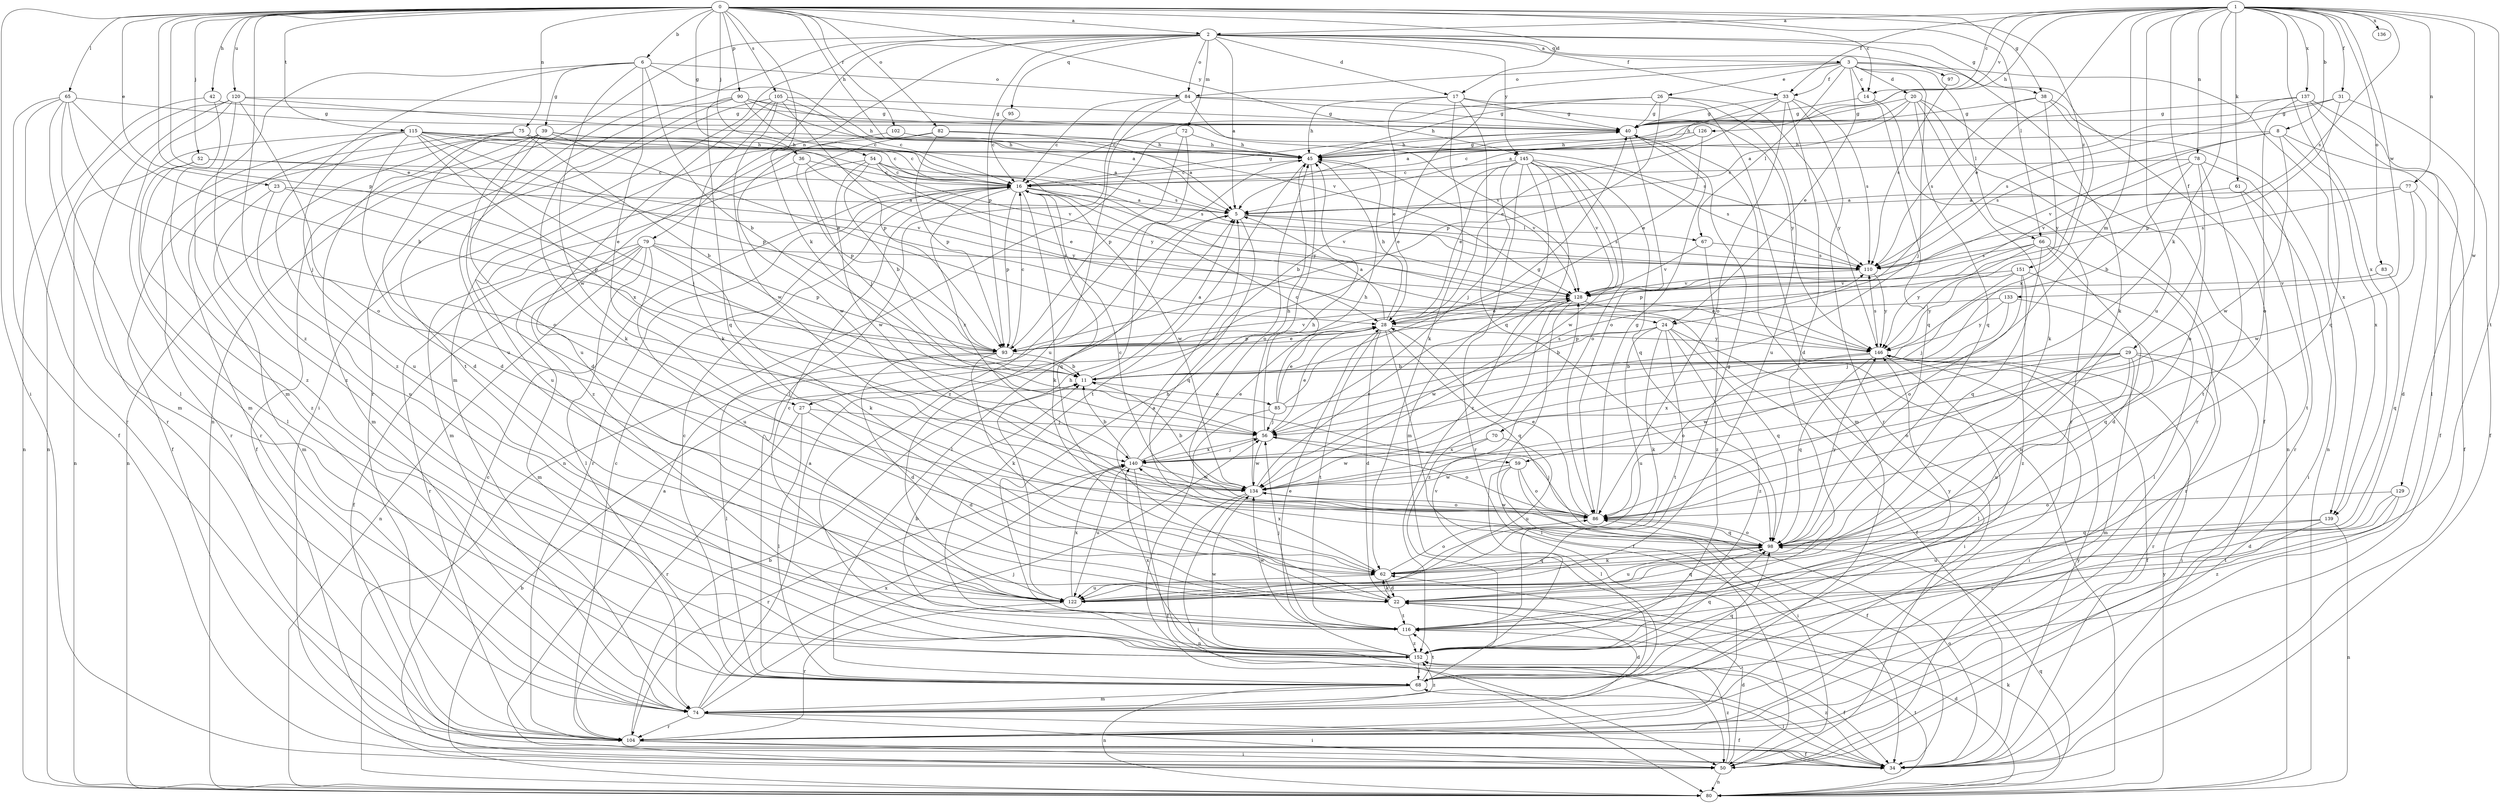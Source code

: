 strict digraph  {
0;
1;
2;
3;
5;
6;
8;
11;
14;
16;
17;
20;
22;
23;
24;
26;
27;
28;
29;
31;
33;
34;
36;
38;
39;
40;
42;
45;
50;
52;
54;
56;
59;
61;
62;
65;
66;
67;
68;
70;
72;
74;
75;
77;
78;
79;
80;
82;
83;
84;
85;
86;
90;
93;
95;
97;
98;
102;
104;
105;
110;
115;
116;
120;
122;
126;
128;
129;
133;
134;
136;
137;
139;
140;
145;
146;
151;
152;
0 -> 2  [label=a];
0 -> 6  [label=b];
0 -> 14  [label=c];
0 -> 17  [label=d];
0 -> 23  [label=e];
0 -> 24  [label=e];
0 -> 36  [label=g];
0 -> 38  [label=g];
0 -> 42  [label=h];
0 -> 45  [label=h];
0 -> 50  [label=i];
0 -> 52  [label=j];
0 -> 54  [label=j];
0 -> 59  [label=k];
0 -> 65  [label=l];
0 -> 66  [label=l];
0 -> 75  [label=n];
0 -> 82  [label=o];
0 -> 90  [label=p];
0 -> 93  [label=p];
0 -> 102  [label=r];
0 -> 105  [label=s];
0 -> 115  [label=t];
0 -> 120  [label=u];
0 -> 145  [label=y];
0 -> 151  [label=z];
0 -> 152  [label=z];
1 -> 2  [label=a];
1 -> 8  [label=b];
1 -> 14  [label=c];
1 -> 24  [label=e];
1 -> 29  [label=f];
1 -> 31  [label=f];
1 -> 33  [label=f];
1 -> 45  [label=h];
1 -> 59  [label=k];
1 -> 61  [label=k];
1 -> 70  [label=m];
1 -> 77  [label=n];
1 -> 78  [label=n];
1 -> 83  [label=o];
1 -> 110  [label=s];
1 -> 116  [label=t];
1 -> 122  [label=u];
1 -> 126  [label=v];
1 -> 129  [label=w];
1 -> 133  [label=w];
1 -> 136  [label=x];
1 -> 137  [label=x];
1 -> 139  [label=x];
2 -> 3  [label=a];
2 -> 5  [label=a];
2 -> 17  [label=d];
2 -> 33  [label=f];
2 -> 38  [label=g];
2 -> 50  [label=i];
2 -> 62  [label=k];
2 -> 72  [label=m];
2 -> 74  [label=m];
2 -> 79  [label=n];
2 -> 80  [label=n];
2 -> 84  [label=o];
2 -> 93  [label=p];
2 -> 95  [label=q];
2 -> 97  [label=q];
2 -> 104  [label=r];
2 -> 145  [label=y];
3 -> 14  [label=c];
3 -> 20  [label=d];
3 -> 24  [label=e];
3 -> 26  [label=e];
3 -> 27  [label=e];
3 -> 33  [label=f];
3 -> 34  [label=f];
3 -> 56  [label=j];
3 -> 66  [label=l];
3 -> 67  [label=l];
3 -> 84  [label=o];
3 -> 139  [label=x];
5 -> 67  [label=l];
5 -> 68  [label=l];
5 -> 98  [label=q];
5 -> 110  [label=s];
6 -> 11  [label=b];
6 -> 27  [label=e];
6 -> 39  [label=g];
6 -> 74  [label=m];
6 -> 84  [label=o];
6 -> 128  [label=v];
6 -> 134  [label=w];
6 -> 152  [label=z];
8 -> 34  [label=f];
8 -> 45  [label=h];
8 -> 110  [label=s];
8 -> 128  [label=v];
8 -> 134  [label=w];
8 -> 139  [label=x];
11 -> 5  [label=a];
11 -> 85  [label=o];
14 -> 40  [label=g];
14 -> 98  [label=q];
14 -> 104  [label=r];
16 -> 5  [label=a];
16 -> 40  [label=g];
16 -> 62  [label=k];
16 -> 93  [label=p];
16 -> 98  [label=q];
16 -> 104  [label=r];
16 -> 128  [label=v];
16 -> 134  [label=w];
16 -> 140  [label=x];
17 -> 28  [label=e];
17 -> 40  [label=g];
17 -> 45  [label=h];
17 -> 62  [label=k];
17 -> 80  [label=n];
17 -> 98  [label=q];
20 -> 5  [label=a];
20 -> 40  [label=g];
20 -> 45  [label=h];
20 -> 62  [label=k];
20 -> 80  [label=n];
20 -> 98  [label=q];
20 -> 104  [label=r];
22 -> 5  [label=a];
22 -> 62  [label=k];
22 -> 98  [label=q];
22 -> 116  [label=t];
23 -> 5  [label=a];
23 -> 74  [label=m];
23 -> 93  [label=p];
23 -> 122  [label=u];
24 -> 11  [label=b];
24 -> 50  [label=i];
24 -> 62  [label=k];
24 -> 93  [label=p];
24 -> 98  [label=q];
24 -> 116  [label=t];
24 -> 122  [label=u];
24 -> 152  [label=z];
26 -> 16  [label=c];
26 -> 40  [label=g];
26 -> 45  [label=h];
26 -> 93  [label=p];
26 -> 122  [label=u];
26 -> 146  [label=y];
27 -> 22  [label=d];
27 -> 56  [label=j];
27 -> 68  [label=l];
27 -> 104  [label=r];
28 -> 5  [label=a];
28 -> 22  [label=d];
28 -> 34  [label=f];
28 -> 45  [label=h];
28 -> 93  [label=p];
28 -> 98  [label=q];
28 -> 116  [label=t];
28 -> 146  [label=y];
29 -> 11  [label=b];
29 -> 50  [label=i];
29 -> 74  [label=m];
29 -> 86  [label=o];
29 -> 104  [label=r];
29 -> 122  [label=u];
29 -> 134  [label=w];
29 -> 140  [label=x];
31 -> 34  [label=f];
31 -> 40  [label=g];
31 -> 93  [label=p];
31 -> 110  [label=s];
33 -> 5  [label=a];
33 -> 22  [label=d];
33 -> 28  [label=e];
33 -> 40  [label=g];
33 -> 86  [label=o];
33 -> 104  [label=r];
33 -> 110  [label=s];
34 -> 68  [label=l];
34 -> 86  [label=o];
34 -> 146  [label=y];
34 -> 152  [label=z];
36 -> 16  [label=c];
36 -> 93  [label=p];
36 -> 122  [label=u];
36 -> 146  [label=y];
38 -> 40  [label=g];
38 -> 80  [label=n];
38 -> 110  [label=s];
38 -> 140  [label=x];
38 -> 146  [label=y];
39 -> 16  [label=c];
39 -> 22  [label=d];
39 -> 28  [label=e];
39 -> 34  [label=f];
39 -> 45  [label=h];
39 -> 74  [label=m];
39 -> 80  [label=n];
39 -> 86  [label=o];
40 -> 45  [label=h];
40 -> 74  [label=m];
40 -> 86  [label=o];
42 -> 40  [label=g];
42 -> 80  [label=n];
42 -> 152  [label=z];
45 -> 16  [label=c];
45 -> 40  [label=g];
45 -> 86  [label=o];
45 -> 116  [label=t];
45 -> 128  [label=v];
50 -> 5  [label=a];
50 -> 16  [label=c];
50 -> 22  [label=d];
50 -> 80  [label=n];
50 -> 152  [label=z];
52 -> 16  [label=c];
52 -> 68  [label=l];
52 -> 128  [label=v];
52 -> 152  [label=z];
54 -> 11  [label=b];
54 -> 16  [label=c];
54 -> 28  [label=e];
54 -> 74  [label=m];
54 -> 110  [label=s];
54 -> 134  [label=w];
54 -> 146  [label=y];
56 -> 28  [label=e];
56 -> 45  [label=h];
56 -> 86  [label=o];
56 -> 134  [label=w];
56 -> 140  [label=x];
59 -> 34  [label=f];
59 -> 50  [label=i];
59 -> 68  [label=l];
59 -> 86  [label=o];
59 -> 134  [label=w];
61 -> 5  [label=a];
61 -> 50  [label=i];
61 -> 116  [label=t];
62 -> 22  [label=d];
62 -> 86  [label=o];
62 -> 98  [label=q];
62 -> 122  [label=u];
62 -> 140  [label=x];
65 -> 11  [label=b];
65 -> 34  [label=f];
65 -> 40  [label=g];
65 -> 56  [label=j];
65 -> 68  [label=l];
65 -> 74  [label=m];
65 -> 104  [label=r];
66 -> 22  [label=d];
66 -> 93  [label=p];
66 -> 98  [label=q];
66 -> 104  [label=r];
66 -> 110  [label=s];
66 -> 146  [label=y];
67 -> 110  [label=s];
67 -> 128  [label=v];
67 -> 152  [label=z];
68 -> 16  [label=c];
68 -> 74  [label=m];
68 -> 80  [label=n];
68 -> 98  [label=q];
68 -> 116  [label=t];
68 -> 128  [label=v];
70 -> 122  [label=u];
70 -> 134  [label=w];
70 -> 140  [label=x];
72 -> 45  [label=h];
72 -> 80  [label=n];
72 -> 93  [label=p];
72 -> 152  [label=z];
74 -> 5  [label=a];
74 -> 22  [label=d];
74 -> 34  [label=f];
74 -> 50  [label=i];
74 -> 56  [label=j];
74 -> 104  [label=r];
74 -> 140  [label=x];
74 -> 152  [label=z];
75 -> 11  [label=b];
75 -> 16  [label=c];
75 -> 22  [label=d];
75 -> 34  [label=f];
75 -> 45  [label=h];
75 -> 104  [label=r];
75 -> 146  [label=y];
77 -> 5  [label=a];
77 -> 22  [label=d];
77 -> 110  [label=s];
77 -> 134  [label=w];
78 -> 11  [label=b];
78 -> 16  [label=c];
78 -> 86  [label=o];
78 -> 104  [label=r];
78 -> 116  [label=t];
78 -> 128  [label=v];
79 -> 34  [label=f];
79 -> 62  [label=k];
79 -> 68  [label=l];
79 -> 74  [label=m];
79 -> 80  [label=n];
79 -> 93  [label=p];
79 -> 104  [label=r];
79 -> 110  [label=s];
79 -> 122  [label=u];
80 -> 11  [label=b];
80 -> 22  [label=d];
80 -> 62  [label=k];
80 -> 98  [label=q];
80 -> 116  [label=t];
80 -> 146  [label=y];
82 -> 5  [label=a];
82 -> 45  [label=h];
82 -> 56  [label=j];
82 -> 93  [label=p];
82 -> 152  [label=z];
83 -> 98  [label=q];
83 -> 128  [label=v];
84 -> 16  [label=c];
84 -> 40  [label=g];
84 -> 68  [label=l];
84 -> 122  [label=u];
84 -> 128  [label=v];
84 -> 146  [label=y];
85 -> 16  [label=c];
85 -> 28  [label=e];
85 -> 40  [label=g];
85 -> 50  [label=i];
85 -> 56  [label=j];
85 -> 110  [label=s];
86 -> 16  [label=c];
86 -> 28  [label=e];
86 -> 40  [label=g];
86 -> 56  [label=j];
86 -> 98  [label=q];
86 -> 134  [label=w];
90 -> 5  [label=a];
90 -> 16  [label=c];
90 -> 40  [label=g];
90 -> 62  [label=k];
90 -> 98  [label=q];
90 -> 110  [label=s];
90 -> 122  [label=u];
93 -> 11  [label=b];
93 -> 16  [label=c];
93 -> 22  [label=d];
93 -> 28  [label=e];
93 -> 62  [label=k];
93 -> 68  [label=l];
93 -> 128  [label=v];
95 -> 16  [label=c];
97 -> 110  [label=s];
98 -> 62  [label=k];
98 -> 86  [label=o];
98 -> 122  [label=u];
98 -> 146  [label=y];
102 -> 45  [label=h];
102 -> 134  [label=w];
104 -> 11  [label=b];
104 -> 16  [label=c];
104 -> 34  [label=f];
104 -> 50  [label=i];
105 -> 16  [label=c];
105 -> 40  [label=g];
105 -> 62  [label=k];
105 -> 93  [label=p];
105 -> 116  [label=t];
105 -> 122  [label=u];
105 -> 134  [label=w];
110 -> 128  [label=v];
110 -> 146  [label=y];
115 -> 5  [label=a];
115 -> 22  [label=d];
115 -> 45  [label=h];
115 -> 56  [label=j];
115 -> 80  [label=n];
115 -> 93  [label=p];
115 -> 104  [label=r];
115 -> 110  [label=s];
115 -> 122  [label=u];
115 -> 128  [label=v];
115 -> 140  [label=x];
116 -> 16  [label=c];
116 -> 45  [label=h];
116 -> 56  [label=j];
116 -> 134  [label=w];
116 -> 146  [label=y];
116 -> 152  [label=z];
120 -> 40  [label=g];
120 -> 45  [label=h];
120 -> 74  [label=m];
120 -> 80  [label=n];
120 -> 86  [label=o];
120 -> 104  [label=r];
120 -> 152  [label=z];
122 -> 40  [label=g];
122 -> 45  [label=h];
122 -> 104  [label=r];
122 -> 140  [label=x];
126 -> 16  [label=c];
126 -> 28  [label=e];
126 -> 45  [label=h];
128 -> 28  [label=e];
128 -> 34  [label=f];
128 -> 50  [label=i];
128 -> 134  [label=w];
128 -> 152  [label=z];
129 -> 22  [label=d];
129 -> 86  [label=o];
129 -> 116  [label=t];
129 -> 152  [label=z];
133 -> 28  [label=e];
133 -> 56  [label=j];
133 -> 98  [label=q];
133 -> 146  [label=y];
134 -> 11  [label=b];
134 -> 45  [label=h];
134 -> 50  [label=i];
134 -> 80  [label=n];
134 -> 86  [label=o];
134 -> 128  [label=v];
137 -> 5  [label=a];
137 -> 34  [label=f];
137 -> 40  [label=g];
137 -> 68  [label=l];
137 -> 86  [label=o];
137 -> 98  [label=q];
139 -> 80  [label=n];
139 -> 98  [label=q];
139 -> 122  [label=u];
139 -> 152  [label=z];
140 -> 11  [label=b];
140 -> 28  [label=e];
140 -> 34  [label=f];
140 -> 45  [label=h];
140 -> 56  [label=j];
140 -> 104  [label=r];
140 -> 122  [label=u];
140 -> 134  [label=w];
145 -> 11  [label=b];
145 -> 16  [label=c];
145 -> 28  [label=e];
145 -> 56  [label=j];
145 -> 74  [label=m];
145 -> 86  [label=o];
145 -> 98  [label=q];
145 -> 104  [label=r];
145 -> 110  [label=s];
145 -> 128  [label=v];
145 -> 134  [label=w];
145 -> 152  [label=z];
146 -> 11  [label=b];
146 -> 34  [label=f];
146 -> 50  [label=i];
146 -> 68  [label=l];
146 -> 86  [label=o];
146 -> 98  [label=q];
146 -> 110  [label=s];
151 -> 56  [label=j];
151 -> 68  [label=l];
151 -> 86  [label=o];
151 -> 128  [label=v];
151 -> 146  [label=y];
151 -> 152  [label=z];
152 -> 11  [label=b];
152 -> 28  [label=e];
152 -> 34  [label=f];
152 -> 68  [label=l];
152 -> 98  [label=q];
152 -> 134  [label=w];
152 -> 140  [label=x];
}
